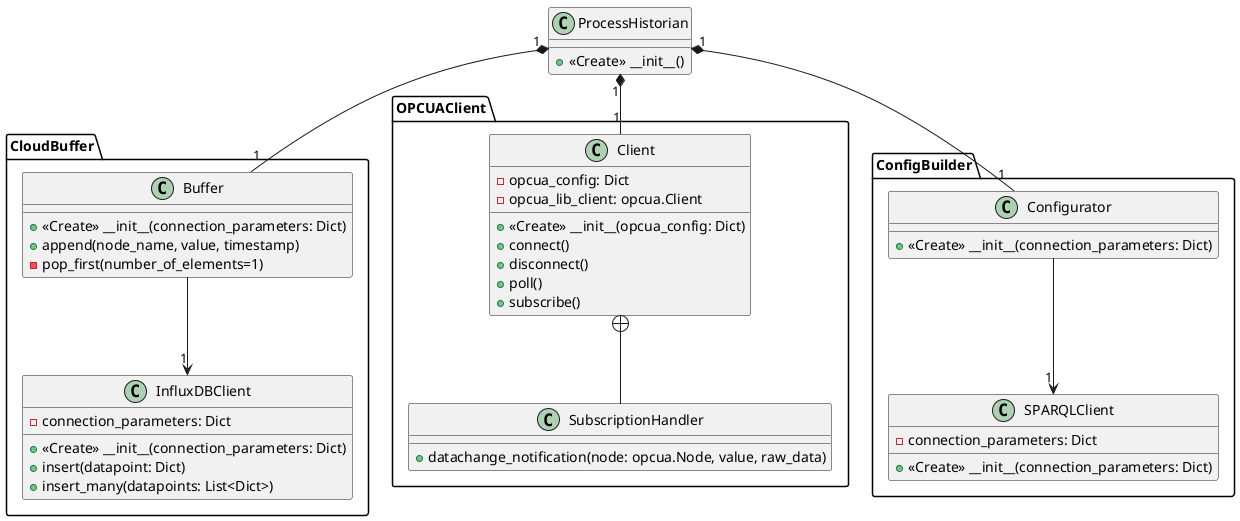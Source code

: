 @startuml "Process Historian"

class CloudBuffer.Buffer {

    +<<Create>> __init__(connection_parameters: Dict)
    +append(node_name, value, timestamp)
    -pop_first(number_of_elements=1)
}
class CloudBuffer.InfluxDBClient{
    -connection_parameters: Dict
    +<<Create>> __init__(connection_parameters: Dict)
    +insert(datapoint: Dict)
    +insert_many(datapoints: List<Dict>)
}
CloudBuffer.Buffer --> "1" CloudBuffer.InfluxDBClient

class OPCUAClient.Client {
    -opcua_config: Dict
    -opcua_lib_client: opcua.Client
    +<<Create>> __init__(opcua_config: Dict)
    +connect()
    +disconnect()
    +poll()
    +subscribe()
}
class OPCUAClient.SubscriptionHandler {
    +datachange_notification(node: opcua.Node, value, raw_data)
}
OPCUAClient.Client +-- OPCUAClient.SubscriptionHandler

class ConfigBuilder.Configurator {
    +<<Create>> __init__(connection_parameters: Dict)
}
class ConfigBuilder.SPARQLClient{
    -connection_parameters: Dict
    +<<Create>> __init__(connection_parameters: Dict)
}
ConfigBuilder.Configurator --> "1" ConfigBuilder.SPARQLClient

class ProcessHistorian {
    +<<Create>> __init__()
}
ProcessHistorian "1" *-- "1" CloudBuffer.Buffer
ProcessHistorian "1" *-- "1" OPCUAClient.Client
ProcessHistorian "1" *-- "1" ConfigBuilder.Configurator

@enduml